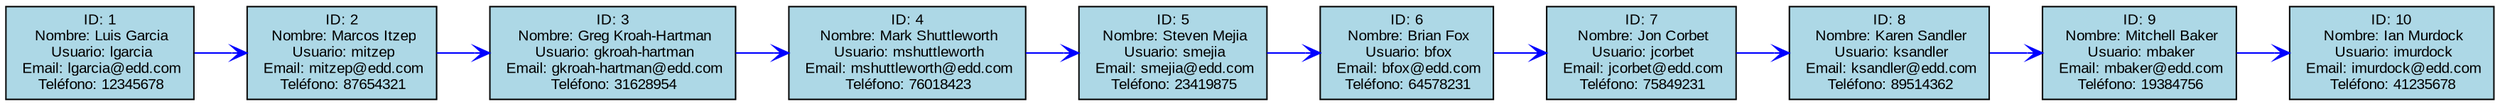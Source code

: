 digraph ListaUsuarios {
  rankdir=LR;
  node [shape=record, style=filled, fillcolor=lightblue, fontname=Arial, fontsize=10];
  edge [arrowhead=vee, color=blue];
  graph [bgcolor=transparent];

  node1 [label="
    ID: 1\n
    Nombre: Luis Garcia\n
    Usuario: lgarcia\n
    Email: lgarcia@edd.com\n
    Teléfono: 12345678
  "];
  node2 [label="
    ID: 2\n
    Nombre: Marcos Itzep\n
    Usuario: mitzep\n
    Email: mitzep@edd.com\n
    Teléfono: 87654321
  "];
  node3 [label="
    ID: 3\n
    Nombre: Greg Kroah-Hartman\n
    Usuario: gkroah-hartman\n
    Email: gkroah-hartman@edd.com\n
    Teléfono: 31628954
  "];
  node4 [label="
    ID: 4\n
    Nombre: Mark Shuttleworth\n
    Usuario: mshuttleworth\n
    Email: mshuttleworth@edd.com\n
    Teléfono: 76018423
  "];
  node5 [label="
    ID: 5\n
    Nombre: Steven Mejia\n
    Usuario: smejia\n
    Email: smejia@edd.com\n
    Teléfono: 23419875
  "];
  node6 [label="
    ID: 6\n
    Nombre: Brian Fox\n
    Usuario: bfox\n
    Email: bfox@edd.com\n
    Teléfono: 64578231
  "];
  node7 [label="
    ID: 7\n
    Nombre: Jon Corbet\n
    Usuario: jcorbet\n
    Email: jcorbet@edd.com\n
    Teléfono: 75849231
  "];
  node8 [label="
    ID: 8\n
    Nombre: Karen Sandler\n
    Usuario: ksandler\n
    Email: ksandler@edd.com\n
    Teléfono: 89514362
  "];
  node9 [label="
    ID: 9\n
    Nombre: Mitchell Baker\n
    Usuario: mbaker\n
    Email: mbaker@edd.com\n
    Teléfono: 19384756
  "];
  node10 [label="
    ID: 10\n
    Nombre: Ian Murdock\n
    Usuario: imurdock\n
    Email: imurdock@edd.com\n
    Teléfono: 41235678
  "];

  node1 -> node2;
  node2 -> node3;
  node3 -> node4;
  node4 -> node5;
  node5 -> node6;
  node6 -> node7;
  node7 -> node8;
  node8 -> node9;
  node9 -> node10;
}
